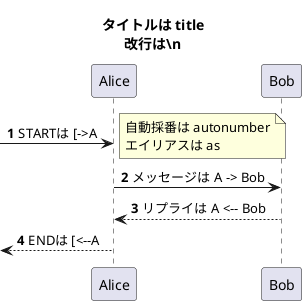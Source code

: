 @startuml  シーケンス図1

'コメント

title タイトルは title\n改行は\\n

'自動採番
autonumber

'宣言 & エイリアス
participant Alice as A

'基本  Bobのように宣言が無くてもOK

[->A : STARTは [->A

note left: 自動採番は autonumber\nエイリアスは as

A -> Bob : メッセージは A -> Bob

A <-- Bob : リプライは A <-- Bob

[<--A : ENDは [<--A

@enduml